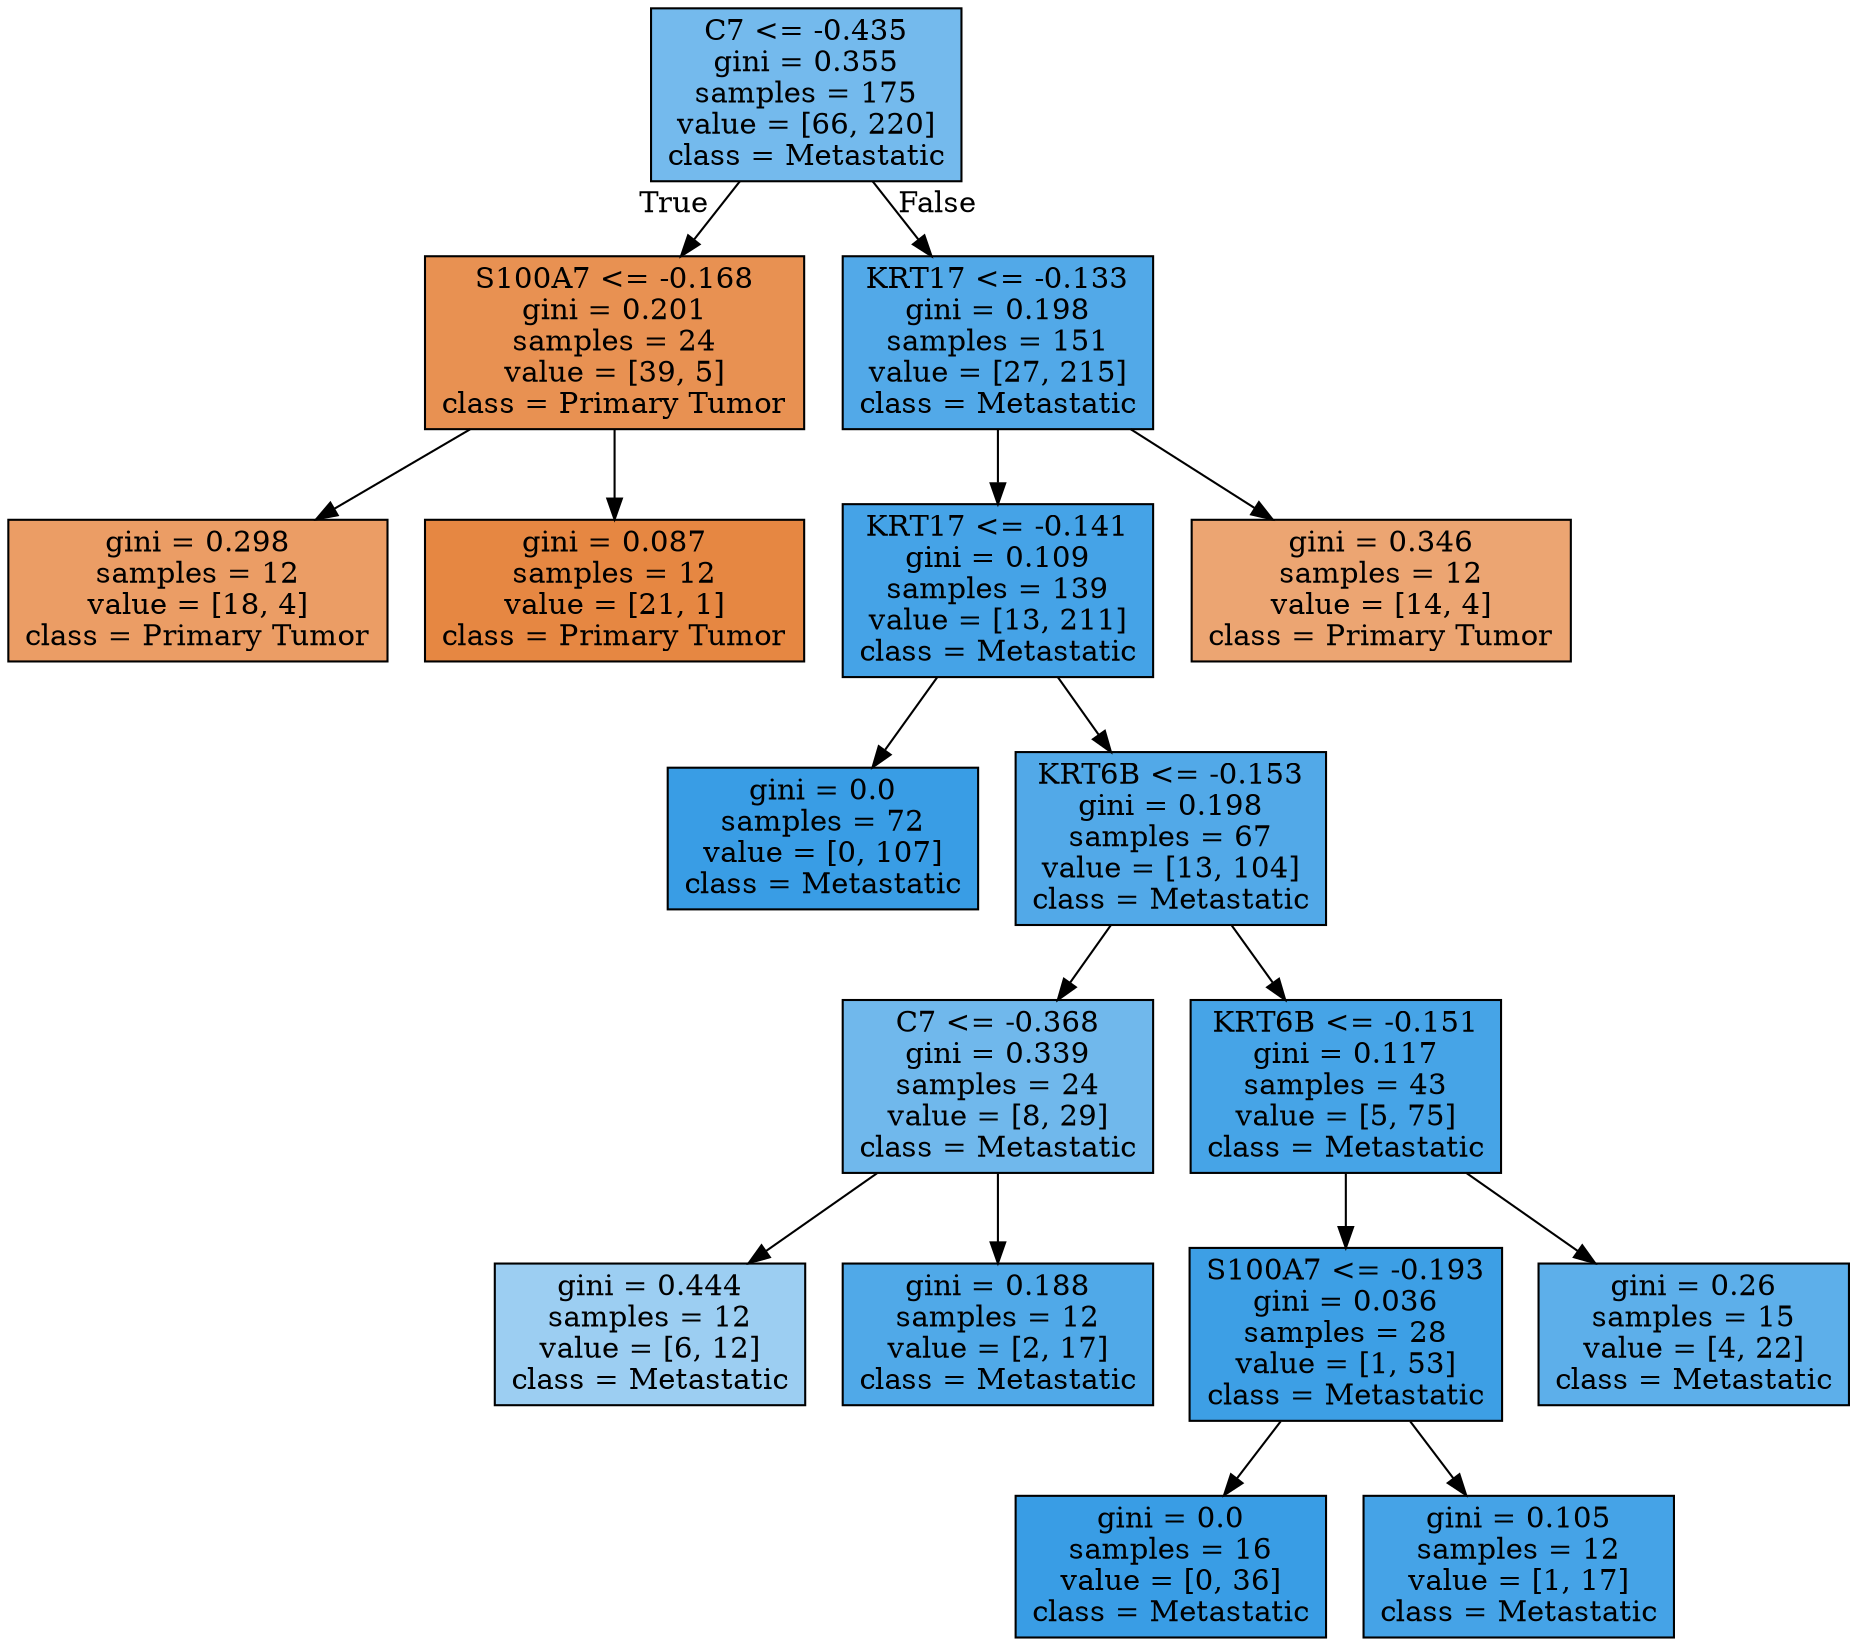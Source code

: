 digraph Tree {
node [shape=box, style="filled", color="black"] ;
0 [label="C7 <= -0.435\ngini = 0.355\nsamples = 175\nvalue = [66, 220]\nclass = Metastatic", fillcolor="#74baed"] ;
1 [label="S100A7 <= -0.168\ngini = 0.201\nsamples = 24\nvalue = [39, 5]\nclass = Primary Tumor", fillcolor="#e89152"] ;
0 -> 1 [labeldistance=2.5, labelangle=45, headlabel="True"] ;
2 [label="gini = 0.298\nsamples = 12\nvalue = [18, 4]\nclass = Primary Tumor", fillcolor="#eb9d65"] ;
1 -> 2 ;
3 [label="gini = 0.087\nsamples = 12\nvalue = [21, 1]\nclass = Primary Tumor", fillcolor="#e68742"] ;
1 -> 3 ;
4 [label="KRT17 <= -0.133\ngini = 0.198\nsamples = 151\nvalue = [27, 215]\nclass = Metastatic", fillcolor="#52a9e8"] ;
0 -> 4 [labeldistance=2.5, labelangle=-45, headlabel="False"] ;
5 [label="KRT17 <= -0.141\ngini = 0.109\nsamples = 139\nvalue = [13, 211]\nclass = Metastatic", fillcolor="#45a3e7"] ;
4 -> 5 ;
6 [label="gini = 0.0\nsamples = 72\nvalue = [0, 107]\nclass = Metastatic", fillcolor="#399de5"] ;
5 -> 6 ;
7 [label="KRT6B <= -0.153\ngini = 0.198\nsamples = 67\nvalue = [13, 104]\nclass = Metastatic", fillcolor="#52a9e8"] ;
5 -> 7 ;
8 [label="C7 <= -0.368\ngini = 0.339\nsamples = 24\nvalue = [8, 29]\nclass = Metastatic", fillcolor="#70b8ec"] ;
7 -> 8 ;
9 [label="gini = 0.444\nsamples = 12\nvalue = [6, 12]\nclass = Metastatic", fillcolor="#9ccef2"] ;
8 -> 9 ;
10 [label="gini = 0.188\nsamples = 12\nvalue = [2, 17]\nclass = Metastatic", fillcolor="#50a9e8"] ;
8 -> 10 ;
11 [label="KRT6B <= -0.151\ngini = 0.117\nsamples = 43\nvalue = [5, 75]\nclass = Metastatic", fillcolor="#46a4e7"] ;
7 -> 11 ;
12 [label="S100A7 <= -0.193\ngini = 0.036\nsamples = 28\nvalue = [1, 53]\nclass = Metastatic", fillcolor="#3d9fe5"] ;
11 -> 12 ;
13 [label="gini = 0.0\nsamples = 16\nvalue = [0, 36]\nclass = Metastatic", fillcolor="#399de5"] ;
12 -> 13 ;
14 [label="gini = 0.105\nsamples = 12\nvalue = [1, 17]\nclass = Metastatic", fillcolor="#45a3e7"] ;
12 -> 14 ;
15 [label="gini = 0.26\nsamples = 15\nvalue = [4, 22]\nclass = Metastatic", fillcolor="#5dafea"] ;
11 -> 15 ;
16 [label="gini = 0.346\nsamples = 12\nvalue = [14, 4]\nclass = Primary Tumor", fillcolor="#eca572"] ;
4 -> 16 ;
}